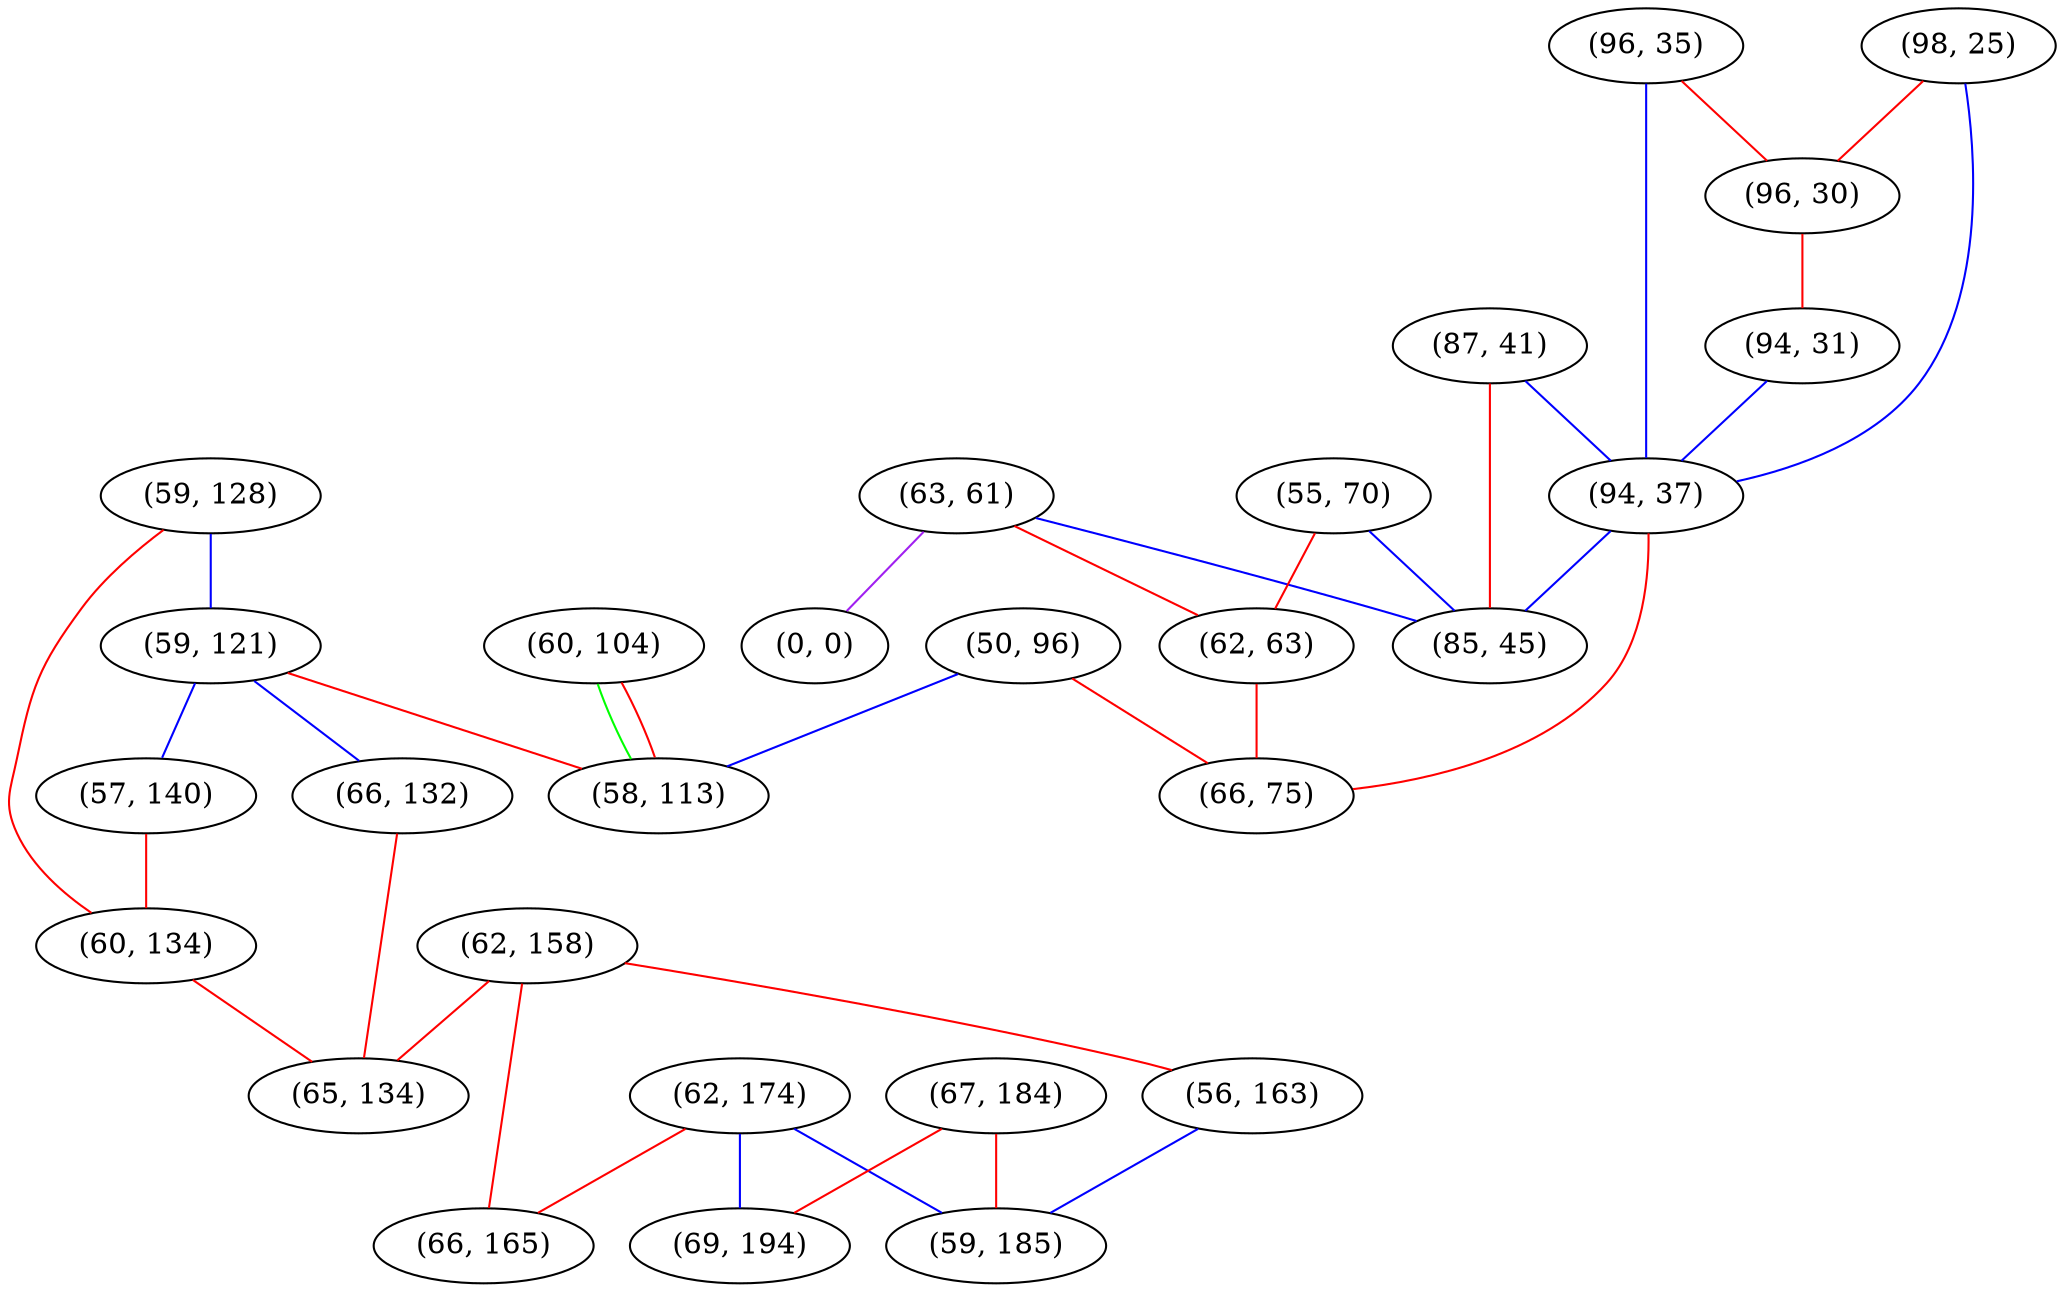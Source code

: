 graph "" {
"(59, 128)";
"(50, 96)";
"(63, 61)";
"(98, 25)";
"(62, 174)";
"(60, 104)";
"(62, 158)";
"(55, 70)";
"(96, 35)";
"(59, 121)";
"(57, 140)";
"(56, 163)";
"(58, 113)";
"(96, 30)";
"(66, 165)";
"(66, 132)";
"(67, 184)";
"(0, 0)";
"(94, 31)";
"(87, 41)";
"(62, 63)";
"(94, 37)";
"(60, 134)";
"(59, 185)";
"(66, 75)";
"(65, 134)";
"(69, 194)";
"(85, 45)";
"(59, 128)" -- "(59, 121)"  [color=blue, key=0, weight=3];
"(59, 128)" -- "(60, 134)"  [color=red, key=0, weight=1];
"(50, 96)" -- "(66, 75)"  [color=red, key=0, weight=1];
"(50, 96)" -- "(58, 113)"  [color=blue, key=0, weight=3];
"(63, 61)" -- "(0, 0)"  [color=purple, key=0, weight=4];
"(63, 61)" -- "(62, 63)"  [color=red, key=0, weight=1];
"(63, 61)" -- "(85, 45)"  [color=blue, key=0, weight=3];
"(98, 25)" -- "(96, 30)"  [color=red, key=0, weight=1];
"(98, 25)" -- "(94, 37)"  [color=blue, key=0, weight=3];
"(62, 174)" -- "(66, 165)"  [color=red, key=0, weight=1];
"(62, 174)" -- "(59, 185)"  [color=blue, key=0, weight=3];
"(62, 174)" -- "(69, 194)"  [color=blue, key=0, weight=3];
"(60, 104)" -- "(58, 113)"  [color=green, key=0, weight=2];
"(60, 104)" -- "(58, 113)"  [color=red, key=1, weight=1];
"(62, 158)" -- "(56, 163)"  [color=red, key=0, weight=1];
"(62, 158)" -- "(65, 134)"  [color=red, key=0, weight=1];
"(62, 158)" -- "(66, 165)"  [color=red, key=0, weight=1];
"(55, 70)" -- "(62, 63)"  [color=red, key=0, weight=1];
"(55, 70)" -- "(85, 45)"  [color=blue, key=0, weight=3];
"(96, 35)" -- "(96, 30)"  [color=red, key=0, weight=1];
"(96, 35)" -- "(94, 37)"  [color=blue, key=0, weight=3];
"(59, 121)" -- "(57, 140)"  [color=blue, key=0, weight=3];
"(59, 121)" -- "(58, 113)"  [color=red, key=0, weight=1];
"(59, 121)" -- "(66, 132)"  [color=blue, key=0, weight=3];
"(57, 140)" -- "(60, 134)"  [color=red, key=0, weight=1];
"(56, 163)" -- "(59, 185)"  [color=blue, key=0, weight=3];
"(96, 30)" -- "(94, 31)"  [color=red, key=0, weight=1];
"(66, 132)" -- "(65, 134)"  [color=red, key=0, weight=1];
"(67, 184)" -- "(59, 185)"  [color=red, key=0, weight=1];
"(67, 184)" -- "(69, 194)"  [color=red, key=0, weight=1];
"(94, 31)" -- "(94, 37)"  [color=blue, key=0, weight=3];
"(87, 41)" -- "(85, 45)"  [color=red, key=0, weight=1];
"(87, 41)" -- "(94, 37)"  [color=blue, key=0, weight=3];
"(62, 63)" -- "(66, 75)"  [color=red, key=0, weight=1];
"(94, 37)" -- "(66, 75)"  [color=red, key=0, weight=1];
"(94, 37)" -- "(85, 45)"  [color=blue, key=0, weight=3];
"(60, 134)" -- "(65, 134)"  [color=red, key=0, weight=1];
}
